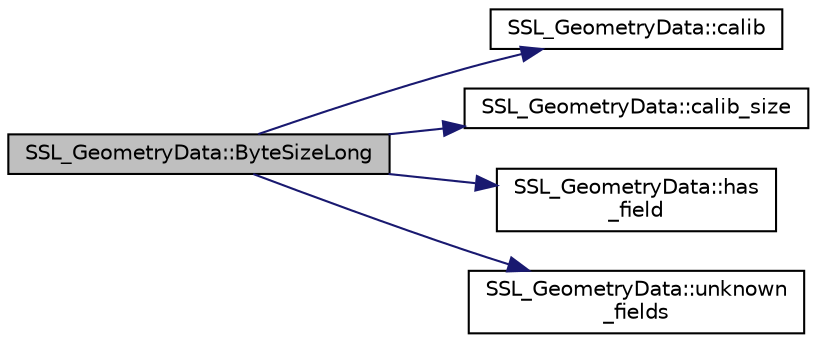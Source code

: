 digraph "SSL_GeometryData::ByteSizeLong"
{
 // INTERACTIVE_SVG=YES
  edge [fontname="Helvetica",fontsize="10",labelfontname="Helvetica",labelfontsize="10"];
  node [fontname="Helvetica",fontsize="10",shape=record];
  rankdir="LR";
  Node1 [label="SSL_GeometryData::ByteSizeLong",height=0.2,width=0.4,color="black", fillcolor="grey75", style="filled", fontcolor="black"];
  Node1 -> Node2 [color="midnightblue",fontsize="10",style="solid",fontname="Helvetica"];
  Node2 [label="SSL_GeometryData::calib",height=0.2,width=0.4,color="black", fillcolor="white", style="filled",URL="$d2/d01/class_s_s_l___geometry_data.html#a61aec9b4905591a734c702df1681841b"];
  Node1 -> Node3 [color="midnightblue",fontsize="10",style="solid",fontname="Helvetica"];
  Node3 [label="SSL_GeometryData::calib_size",height=0.2,width=0.4,color="black", fillcolor="white", style="filled",URL="$d2/d01/class_s_s_l___geometry_data.html#a41dc4721770c53c990be6a03b51ba4ba"];
  Node1 -> Node4 [color="midnightblue",fontsize="10",style="solid",fontname="Helvetica"];
  Node4 [label="SSL_GeometryData::has\l_field",height=0.2,width=0.4,color="black", fillcolor="white", style="filled",URL="$d2/d01/class_s_s_l___geometry_data.html#a9a38020e97f2129cd0d63e5c2eb01ec5"];
  Node1 -> Node5 [color="midnightblue",fontsize="10",style="solid",fontname="Helvetica"];
  Node5 [label="SSL_GeometryData::unknown\l_fields",height=0.2,width=0.4,color="black", fillcolor="white", style="filled",URL="$d2/d01/class_s_s_l___geometry_data.html#a2536bfb94611783da06e38e3619bdc4d"];
}
